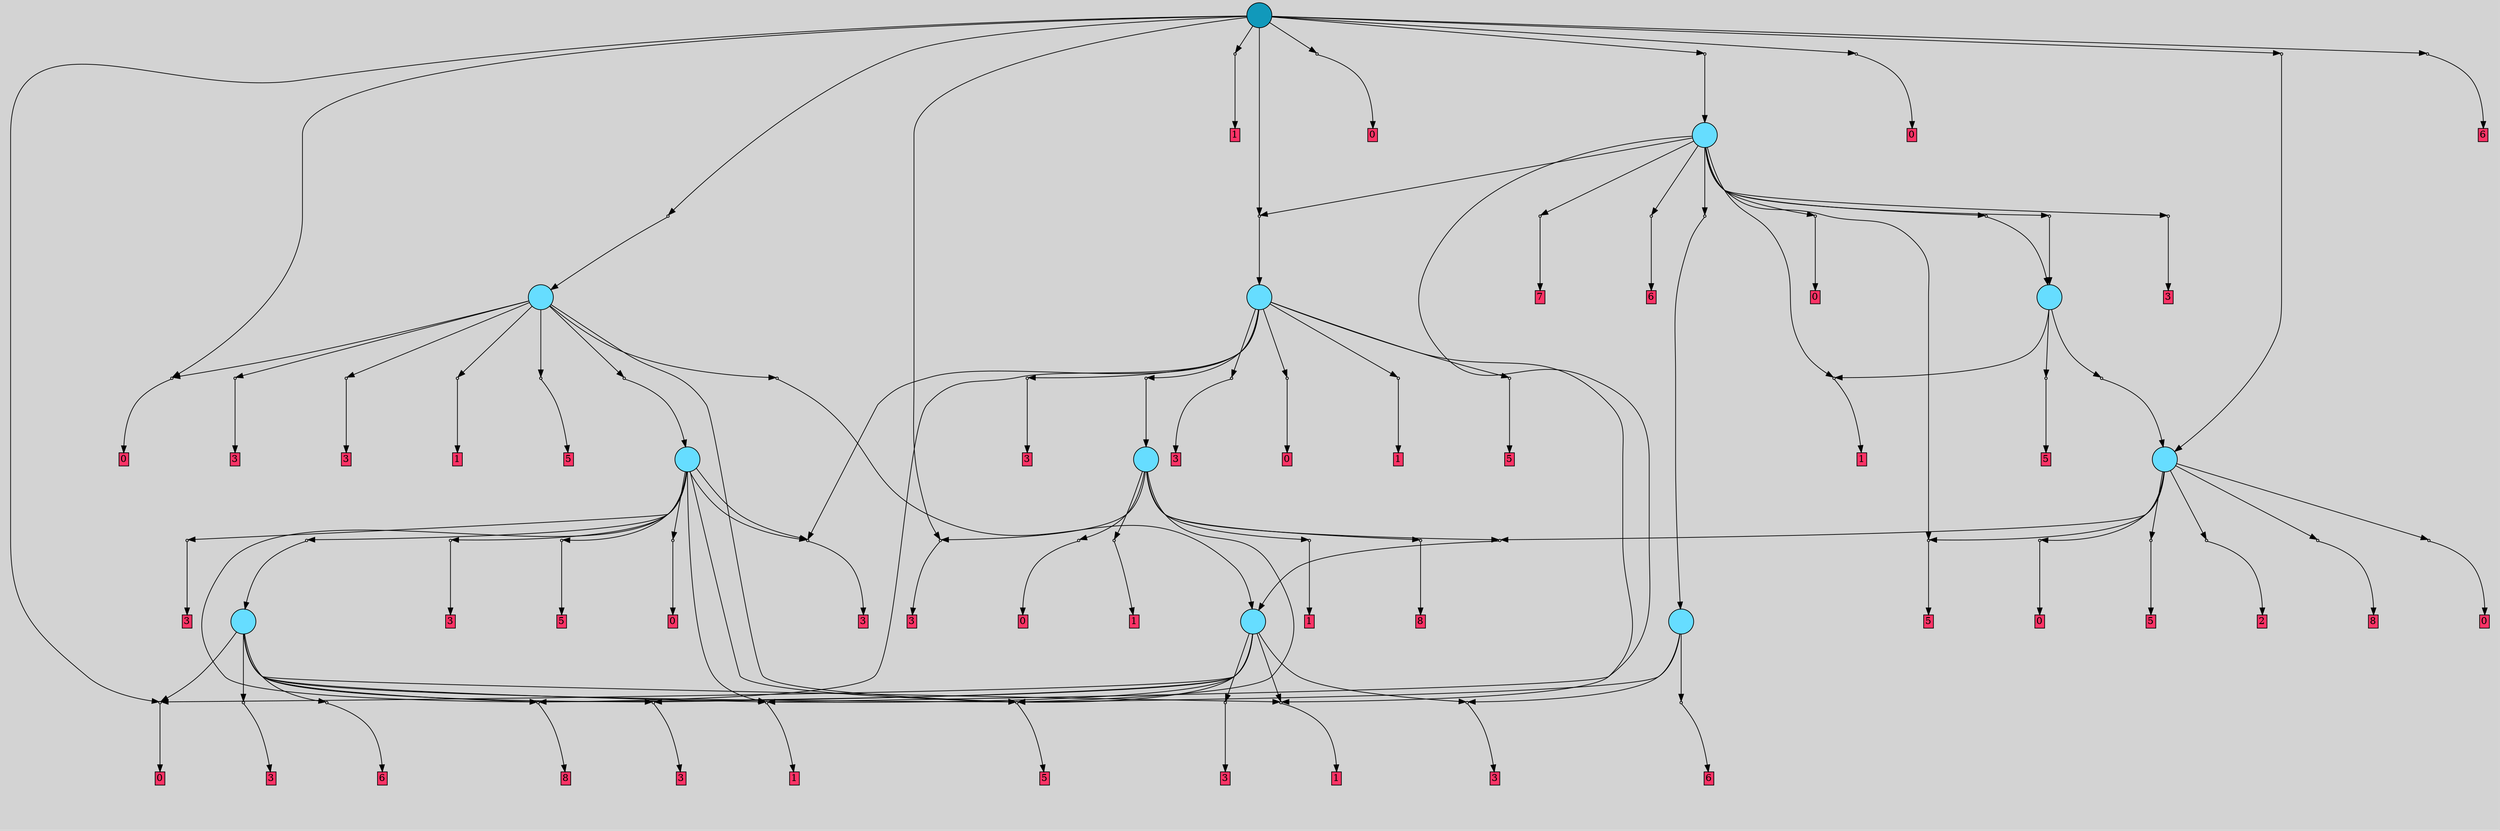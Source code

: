 // File exported with GEGELATI v1.3.1
// On the 2024-07-07 00:01:29
// With the MARL::MarlTPGGraphDotExporter
digraph{
	graph[pad = "0.212, 0.055" bgcolor = lightgray]
	node[shape=circle style = filled label = ""]
		T48 [fillcolor="#66ddff"]
		T182 [fillcolor="#66ddff"]
		T193 [fillcolor="#66ddff"]
		T303 [fillcolor="#66ddff"]
		T318 [fillcolor="#66ddff"]
		T428 [fillcolor="#66ddff"]
		T434 [fillcolor="#66ddff"]
		T441 [fillcolor="#66ddff"]
		T472 [fillcolor="#66ddff"]
		T534 [fillcolor="#66ddff"]
		T704 [fillcolor="#1199bb"]
		P10424 [fillcolor="#cccccc" shape=point] //
		I10424 [shape=box style=invis label="0|6&3|1#1|4&#92;n3|0&1|7#1|5&#92;n8|3&1|2#2|6&#92;n2|1&2|3#1|3&#92;n0|3&0|6#3|3&#92;n3|2&1|1#1|0&#92;n"]
		P10424 -> I10424[style=invis]
		A7398 [fillcolor="#ff3366" shape=box margin=0.03 width=0 height=0 label="6"]
		T48 -> P10424 -> A7398
		P10425 [fillcolor="#cccccc" shape=point] //
		I10425 [shape=box style=invis label="0|7&1|6#2|1&#92;n0|2&3|2#2|3&#92;n"]
		P10425 -> I10425[style=invis]
		A7399 [fillcolor="#ff3366" shape=box margin=0.03 width=0 height=0 label="3"]
		T48 -> P10425 -> A7399
		P10426 [fillcolor="#cccccc" shape=point] //
		I10426 [shape=box style=invis label="0|0&0|3#2|2&#92;n"]
		P10426 -> I10426[style=invis]
		A7400 [fillcolor="#ff3366" shape=box margin=0.03 width=0 height=0 label="5"]
		T48 -> P10426 -> A7400
		P10427 [fillcolor="#cccccc" shape=point] //
		I10427 [shape=box style=invis label="5|2&4|4#2|3&#92;n6|4&0|7#4|1&#92;n0|3&0|1#2|1&#92;n5|7&1|1#4|0&#92;n5|7&1|2#4|7&#92;n8|0&0|3#1|5&#92;n8|7&4|7#0|2&#92;n0|2&3|0#0|2&#92;n0|3&2|3#2|7&#92;n"]
		P10427 -> I10427[style=invis]
		A7401 [fillcolor="#ff3366" shape=box margin=0.03 width=0 height=0 label="1"]
		T182 -> P10427 -> A7401
		T182 -> P10426
		P10428 [fillcolor="#cccccc" shape=point] //
		I10428 [shape=box style=invis label="1|2&1|7#4|5&#92;n4|3&2|1#4|1&#92;n1|4&2|2#4|4&#92;n5|0&2|4#0|4&#92;n"]
		P10428 -> I10428[style=invis]
		A7402 [fillcolor="#ff3366" shape=box margin=0.03 width=0 height=0 label="3"]
		T182 -> P10428 -> A7402
		P10429 [fillcolor="#cccccc" shape=point] //
		I10429 [shape=box style=invis label="2|0&4|5#2|0&#92;n"]
		P10429 -> I10429[style=invis]
		A7403 [fillcolor="#ff3366" shape=box margin=0.03 width=0 height=0 label="8"]
		T182 -> P10429 -> A7403
		P10430 [fillcolor="#cccccc" shape=point] //
		I10430 [shape=box style=invis label="5|5&0|4#1|5&#92;n0|0&0|4#2|3&#92;n"]
		P10430 -> I10430[style=invis]
		A7404 [fillcolor="#ff3366" shape=box margin=0.03 width=0 height=0 label="3"]
		T182 -> P10430 -> A7404
		P10431 [fillcolor="#cccccc" shape=point] //
		I10431 [shape=box style=invis label="5|7&1|1#4|0&#92;n6|4&0|7#4|1&#92;n0|3&0|1#2|1&#92;n5|2&4|4#2|3&#92;n5|7&1|2#4|6&#92;n8|0&0|3#1|5&#92;n8|7&4|7#0|2&#92;n0|2&3|0#0|2&#92;n0|3&2|3#2|7&#92;n"]
		P10431 -> I10431[style=invis]
		A7405 [fillcolor="#ff3366" shape=box margin=0.03 width=0 height=0 label="1"]
		T182 -> P10431 -> A7405
		P10432 [fillcolor="#cccccc" shape=point] //
		I10432 [shape=box style=invis label="3|0&2|1#4|7&#92;n0|2&4|4#4|3&#92;n7|5&2|3#4|7&#92;n6|4&2|2#4|1&#92;n0|2&0|1#3|6&#92;n1|7&2|3#1|4&#92;n"]
		P10432 -> I10432[style=invis]
		A7406 [fillcolor="#ff3366" shape=box margin=0.03 width=0 height=0 label="0"]
		T182 -> P10432 -> A7406
		P10433 [fillcolor="#cccccc" shape=point] //
		I10433 [shape=box style=invis label="3|2&1|3#1|0&#92;n3|0&1|7#1|5&#92;n8|3&1|2#2|6&#92;n2|1&2|3#1|3&#92;n0|3&0|6#3|3&#92;n0|6&3|1#1|4&#92;n"]
		P10433 -> I10433[style=invis]
		A7407 [fillcolor="#ff3366" shape=box margin=0.03 width=0 height=0 label="6"]
		T182 -> P10433 -> A7407
		T193 -> P10427
		T193 -> P10426
		T193 -> P10428
		T193 -> P10429
		P10434 [fillcolor="#cccccc" shape=point] //
		I10434 [shape=box style=invis label="0|0&0|4#2|7&#92;n"]
		P10434 -> I10434[style=invis]
		A7408 [fillcolor="#ff3366" shape=box margin=0.03 width=0 height=0 label="3"]
		T193 -> P10434 -> A7408
		T193 -> P10431
		T193 -> P10432
		T193 -> P10425
		P10435 [fillcolor="#cccccc" shape=point] //
		I10435 [shape=box style=invis label="5|4&4|0#2|2&#92;n0|0&0|3#2|5&#92;n"]
		P10435 -> I10435[style=invis]
		A7409 [fillcolor="#ff3366" shape=box margin=0.03 width=0 height=0 label="5"]
		T303 -> P10435 -> A7409
		P10436 [fillcolor="#cccccc" shape=point] //
		I10436 [shape=box style=invis label="4|0&3|6#2|0&#92;n4|6&1|7#0|5&#92;n1|5&4|6#0|2&#92;n7|6&2|5#4|4&#92;n"]
		P10436 -> I10436[style=invis]
		A7410 [fillcolor="#ff3366" shape=box margin=0.03 width=0 height=0 label="8"]
		T303 -> P10436 -> A7410
		P10437 [fillcolor="#cccccc" shape=point] //
		I10437 [shape=box style=invis label="8|7&4|7#2|2&#92;n1|0&4|0#0|0&#92;n8|6&0|3#4|5&#92;n1|7&1|2#4|0&#92;n2|6&4|2#0|4&#92;n0|3&0|1#2|1&#92;n4|6&4|7#0|1&#92;n0|2&3|0#0|2&#92;n"]
		P10437 -> I10437[style=invis]
		T303 -> P10437 -> T193
		P10438 [fillcolor="#cccccc" shape=point] //
		I10438 [shape=box style=invis label="1|7&2|3#1|4&#92;n0|2&4|4#4|0&#92;n0|2&0|1#3|6&#92;n3|3&2|1#4|7&#92;n0|6&1|0#4|4&#92;n4|0&1|3#2|3&#92;n4|1&0|3#0|7&#92;n1|5&1|7#4|6&#92;n6|4&2|2#4|1&#92;n"]
		P10438 -> I10438[style=invis]
		A7411 [fillcolor="#ff3366" shape=box margin=0.03 width=0 height=0 label="0"]
		T303 -> P10438 -> A7411
		P10439 [fillcolor="#cccccc" shape=point] //
		I10439 [shape=box style=invis label="1|7&2|3#1|4&#92;n0|2&4|4#4|0&#92;n7|5&1|7#2|4&#92;n0|2&0|1#3|6&#92;n3|3&2|1#4|7&#92;n4|0&2|3#2|3&#92;n6|4&2|2#4|1&#92;n1|5&1|7#4|6&#92;n4|1&0|3#0|7&#92;n"]
		P10439 -> I10439[style=invis]
		A7412 [fillcolor="#ff3366" shape=box margin=0.03 width=0 height=0 label="0"]
		T303 -> P10439 -> A7412
		P10440 [fillcolor="#cccccc" shape=point] //
		I10440 [shape=box style=invis label="6|7&2|3#4|0&#92;n6|4&1|3#4|7&#92;n"]
		P10440 -> I10440[style=invis]
		A7413 [fillcolor="#ff3366" shape=box margin=0.03 width=0 height=0 label="5"]
		T303 -> P10440 -> A7413
		P10441 [fillcolor="#cccccc" shape=point] //
		I10441 [shape=box style=invis label="8|1&2|2#0|5&#92;n3|0&1|6#3|4&#92;n"]
		P10441 -> I10441[style=invis]
		A7414 [fillcolor="#ff3366" shape=box margin=0.03 width=0 height=0 label="2"]
		T303 -> P10441 -> A7414
		P10442 [fillcolor="#cccccc" shape=point] //
		I10442 [shape=box style=invis label="4|0&4|6#4|2&#92;n"]
		P10442 -> I10442[style=invis]
		A7415 [fillcolor="#ff3366" shape=box margin=0.03 width=0 height=0 label="3"]
		T318 -> P10442 -> A7415
		T318 -> P10437
		P10443 [fillcolor="#cccccc" shape=point] //
		I10443 [shape=box style=invis label="2|0&3|4#2|0&#92;n0|2&0|4#4|0&#92;n0|2&0|1#3|0&#92;n4|0&1|3#2|3&#92;n4|1&0|3#0|7&#92;n3|3&2|1#4|7&#92;n0|6&1|0#4|2&#92;n1|5&1|7#4|6&#92;n5|7&3|4#3|6&#92;n6|4&2|2#4|1&#92;n"]
		P10443 -> I10443[style=invis]
		A7416 [fillcolor="#ff3366" shape=box margin=0.03 width=0 height=0 label="0"]
		T318 -> P10443 -> A7416
		P10444 [fillcolor="#cccccc" shape=point] //
		I10444 [shape=box style=invis label="5|2&4|4#2|3&#92;n6|4&0|7#4|1&#92;n3|6&0|7#2|6&#92;n0|3&0|1#2|1&#92;n1|7&1|1#4|0&#92;n5|7&1|2#2|7&#92;n0|2&3|0#0|2&#92;n8|7&4|7#0|2&#92;n0|4&2|3#3|3&#92;n"]
		P10444 -> I10444[style=invis]
		A7417 [fillcolor="#ff3366" shape=box margin=0.03 width=0 height=0 label="1"]
		T318 -> P10444 -> A7417
		T318 -> P10426
		P10445 [fillcolor="#cccccc" shape=point] //
		I10445 [shape=box style=invis label="5|2&4|4#2|3&#92;n5|7&1|2#4|7&#92;n5|5&1|1#4|0&#92;n6|4&3|7#4|1&#92;n0|2&3|0#0|2&#92;n8|7&4|7#0|2&#92;n8|0&0|3#1|5&#92;n0|3&2|3#2|7&#92;n"]
		P10445 -> I10445[style=invis]
		A7418 [fillcolor="#ff3366" shape=box margin=0.03 width=0 height=0 label="1"]
		T318 -> P10445 -> A7418
		P10446 [fillcolor="#cccccc" shape=point] //
		I10446 [shape=box style=invis label="2|0&4|5#2|0&#92;n3|0&3|5#1|7&#92;n3|2&1|7#4|4&#92;n"]
		P10446 -> I10446[style=invis]
		A7419 [fillcolor="#ff3366" shape=box margin=0.03 width=0 height=0 label="8"]
		T318 -> P10446 -> A7419
		P10447 [fillcolor="#cccccc" shape=point] //
		I10447 [shape=box style=invis label="0|2&3|0#0|2&#92;n6|1&0|7#4|1&#92;n0|3&0|1#2|1&#92;n5|0&1|2#4|7&#92;n5|7&1|1#4|0&#92;n8|7&4|7#0|2&#92;n5|2&4|4#2|3&#92;n0|3&2|3#2|7&#92;n"]
		P10447 -> I10447[style=invis]
		T428 -> P10447 -> T318
		P10448 [fillcolor="#cccccc" shape=point] //
		I10448 [shape=box style=invis label="0|0&0|4#2|5&#92;n"]
		P10448 -> I10448[style=invis]
		A7420 [fillcolor="#ff3366" shape=box margin=0.03 width=0 height=0 label="3"]
		T428 -> P10448 -> A7420
		T428 -> P10431
		P10449 [fillcolor="#cccccc" shape=point] //
		I10449 [shape=box style=invis label="3|0&4|1#2|7&#92;n6|4&2|2#4|1&#92;n1|7&2|3#1|4&#92;n7|5&2|3#4|7&#92;n6|7&4|6#4|3&#92;n"]
		P10449 -> I10449[style=invis]
		A7421 [fillcolor="#ff3366" shape=box margin=0.03 width=0 height=0 label="0"]
		T428 -> P10449 -> A7421
		P10450 [fillcolor="#cccccc" shape=point] //
		I10450 [shape=box style=invis label="7|0&3|6#1|6&#92;n2|7&4|4#1|5&#92;n"]
		P10450 -> I10450[style=invis]
		A7422 [fillcolor="#ff3366" shape=box margin=0.03 width=0 height=0 label="3"]
		T428 -> P10450 -> A7422
		T428 -> P10429
		P10451 [fillcolor="#cccccc" shape=point] //
		I10451 [shape=box style=invis label="2|3&3|7#1|4&#92;n6|0&0|4#1|5&#92;n3|1&3|4#2|3&#92;n0|0&3|1#4|6&#92;n"]
		P10451 -> I10451[style=invis]
		A7423 [fillcolor="#ff3366" shape=box margin=0.03 width=0 height=0 label="1"]
		T428 -> P10451 -> A7423
		P10452 [fillcolor="#cccccc" shape=point] //
		I10452 [shape=box style=invis label="0|0&0|3#2|5&#92;n5|4&4|3#2|2&#92;n"]
		P10452 -> I10452[style=invis]
		A7424 [fillcolor="#ff3366" shape=box margin=0.03 width=0 height=0 label="5"]
		T428 -> P10452 -> A7424
		P10453 [fillcolor="#cccccc" shape=point] //
		I10453 [shape=box style=invis label="7|0&4|6#1|6&#92;n"]
		P10453 -> I10453[style=invis]
		A7425 [fillcolor="#ff3366" shape=box margin=0.03 width=0 height=0 label="3"]
		T428 -> P10453 -> A7425
		P10454 [fillcolor="#cccccc" shape=point] //
		I10454 [shape=box style=invis label="0|0&0|3#2|5&#92;n5|4&4|0#0|2&#92;n"]
		P10454 -> I10454[style=invis]
		A7426 [fillcolor="#ff3366" shape=box margin=0.03 width=0 height=0 label="5"]
		T434 -> P10454 -> A7426
		P10455 [fillcolor="#cccccc" shape=point] //
		I10455 [shape=box style=invis label="7|1&4|4#2|3&#92;n5|2&4|4#2|3&#92;n8|0&0|6#1|5&#92;n3|2&4|1#0|0&#92;n5|7&1|2#4|7&#92;n6|6&4|3#0|4&#92;n6|4&0|3#4|3&#92;n6|4&0|7#4|1&#92;n3|6&4|7#0|2&#92;n6|7&1|1#4|0&#92;n"]
		P10455 -> I10455[style=invis]
		T434 -> P10455 -> T303
		P10456 [fillcolor="#cccccc" shape=point] //
		I10456 [shape=box style=invis label="5|2&4|4#2|3&#92;n6|4&0|7#4|2&#92;n0|1&0|1#2|1&#92;n5|7&1|1#4|0&#92;n0|2&3|0#0|2&#92;n5|7&1|2#2|7&#92;n0|3&2|3#2|7&#92;n8|7&4|7#0|2&#92;n0|4&2|3#3|3&#92;n7|0&0|0#0|0&#92;n"]
		P10456 -> I10456[style=invis]
		A7427 [fillcolor="#ff3366" shape=box margin=0.03 width=0 height=0 label="1"]
		T434 -> P10456 -> A7427
		T441 -> P10427
		P10457 [fillcolor="#cccccc" shape=point] //
		I10457 [shape=box style=invis label="5|1&2|4#1|2&#92;n4|3&2|3#4|1&#92;n1|2&1|7#4|5&#92;n1|4&2|2#4|4&#92;n5|0&2|4#0|4&#92;n"]
		P10457 -> I10457[style=invis]
		A7428 [fillcolor="#ff3366" shape=box margin=0.03 width=0 height=0 label="3"]
		T441 -> P10457 -> A7428
		P10458 [fillcolor="#cccccc" shape=point] //
		I10458 [shape=box style=invis label="4|1&1|5#3|7&#92;n2|1&4|0#1|6&#92;n7|1&3|7#2|4&#92;n3|0&4|4#2|7&#92;n"]
		P10458 -> I10458[style=invis]
		A7429 [fillcolor="#ff3366" shape=box margin=0.03 width=0 height=0 label="0"]
		T441 -> P10458 -> A7429
		T441 -> P10450
		T441 -> P10429
		P10459 [fillcolor="#cccccc" shape=point] //
		I10459 [shape=box style=invis label="1|0&0|2#2|0&#92;n0|1&0|6#2|0&#92;n7|3&3|5#2|5&#92;n"]
		P10459 -> I10459[style=invis]
		T441 -> P10459 -> T182
		P10460 [fillcolor="#cccccc" shape=point] //
		I10460 [shape=box style=invis label="5|6&2|0#0|4&#92;n7|0&2|1#2|1&#92;n5|4&3|1#4|1&#92;n4|7&3|4#0|1&#92;n"]
		P10460 -> I10460[style=invis]
		A7430 [fillcolor="#ff3366" shape=box margin=0.03 width=0 height=0 label="3"]
		T441 -> P10460 -> A7430
		T441 -> P10426
		T441 -> P10450
		P10461 [fillcolor="#cccccc" shape=point] //
		I10461 [shape=box style=invis label="5|0&4|6#0|7&#92;n6|3&3|4#4|1&#92;n"]
		P10461 -> I10461[style=invis]
		A7431 [fillcolor="#ff3366" shape=box margin=0.03 width=0 height=0 label="5"]
		T441 -> P10461 -> A7431
		P10462 [fillcolor="#cccccc" shape=point] //
		I10462 [shape=box style=invis label="3|2&0|7#4|6&#92;n8|7&4|0#2|2&#92;n0|2&3|0#0|2&#92;n1|7&1|2#4|0&#92;n8|2&0|3#4|5&#92;n0|3&0|1#2|1&#92;n4|6&4|7#0|1&#92;n1|0&4|0#0|0&#92;n"]
		P10462 -> I10462[style=invis]
		T472 -> P10462 -> T441
		P10463 [fillcolor="#cccccc" shape=point] //
		I10463 [shape=box style=invis label="3|3&2|1#4|7&#92;n0|0&0|1#3|6&#92;n0|2&4|4#4|0&#92;n0|6&1|0#4|4&#92;n4|0&1|3#2|3&#92;n4|1&0|3#0|7&#92;n1|5&1|7#4|6&#92;n6|4&2|2#4|1&#92;n"]
		P10463 -> I10463[style=invis]
		A7432 [fillcolor="#ff3366" shape=box margin=0.03 width=0 height=0 label="0"]
		T472 -> P10463 -> A7432
		T472 -> P10426
		P10464 [fillcolor="#cccccc" shape=point] //
		I10464 [shape=box style=invis label="5|7&1|1#3|0&#92;n8|7&4|7#1|5&#92;n7|0&0|3#1|5&#92;n0|2&3|0#0|2&#92;n8|7&4|0#0|2&#92;n3|2&4|4#2|3&#92;n"]
		P10464 -> I10464[style=invis]
		A7433 [fillcolor="#ff3366" shape=box margin=0.03 width=0 height=0 label="1"]
		T472 -> P10464 -> A7433
		P10465 [fillcolor="#cccccc" shape=point] //
		I10465 [shape=box style=invis label="1|7&1|6#4|3&#92;n3|0&0|0#2|0&#92;n3|6&1|7#3|7&#92;n4|0&0|7#1|4&#92;n2|2&0|3#0|6&#92;n6|0&4|5#3|6&#92;n8|5&3|0#1|4&#92;n1|0&2|4#3|7&#92;n0|5&4|5#1|4&#92;n1|6&4|1#0|4&#92;n"]
		P10465 -> I10465[style=invis]
		A7434 [fillcolor="#ff3366" shape=box margin=0.03 width=0 height=0 label="3"]
		T472 -> P10465 -> A7434
		P10466 [fillcolor="#cccccc" shape=point] //
		I10466 [shape=box style=invis label="7|0&2|2#4|4&#92;n6|1&2|0#3|2&#92;n3|7&4|4#4|6&#92;n0|2&4|7#4|4&#92;n6|5&2|6#4|6&#92;n4|2&1|1#4|6&#92;n"]
		P10466 -> I10466[style=invis]
		A7435 [fillcolor="#ff3366" shape=box margin=0.03 width=0 height=0 label="3"]
		T472 -> P10466 -> A7435
		P10467 [fillcolor="#cccccc" shape=point] //
		I10467 [shape=box style=invis label="8|7&4|3#2|2&#92;n8|6&0|3#4|5&#92;n4|6&4|7#0|1&#92;n1|7&1|2#4|0&#92;n2|6&4|2#0|4&#92;n0|3&0|1#2|1&#92;n3|0&1|1#3|4&#92;n0|2&3|0#0|2&#92;n"]
		P10467 -> I10467[style=invis]
		T472 -> P10467 -> T193
		P10468 [fillcolor="#cccccc" shape=point] //
		I10468 [shape=box style=invis label="2|1&1|7#4|0&#92;n0|0&4|6#2|2&#92;n"]
		P10468 -> I10468[style=invis]
		A7436 [fillcolor="#ff3366" shape=box margin=0.03 width=0 height=0 label="5"]
		T472 -> P10468 -> A7436
		P10469 [fillcolor="#cccccc" shape=point] //
		I10469 [shape=box style=invis label="1|2&1|2#4|0&#92;n1|7&2|7#2|0&#92;n2|5&2|1#3|2&#92;n0|3&0|1#2|1&#92;n1|0&4|0#0|0&#92;n2|1&2|0#3|5&#92;n4|6&1|0#4|3&#92;n"]
		P10469 -> I10469[style=invis]
		T534 -> P10469 -> T434
		P10470 [fillcolor="#cccccc" shape=point] //
		I10470 [shape=box style=invis label="4|2&1|0#2|5&#92;n5|4&3|3#4|2&#92;n"]
		P10470 -> I10470[style=invis]
		A7437 [fillcolor="#ff3366" shape=box margin=0.03 width=0 height=0 label="7"]
		T534 -> P10470 -> A7437
		P10471 [fillcolor="#cccccc" shape=point] //
		I10471 [shape=box style=invis label="8|7&4|7#2|2&#92;n4|3&3|7#4|5&#92;n0|2&3|0#0|2&#92;n0|3&0|1#2|1&#92;n1|0&4|0#0|0&#92;n4|1&2|7#0|1&#92;n2|6&0|3#4|5&#92;n"]
		P10471 -> I10471[style=invis]
		T534 -> P10471 -> T428
		P10472 [fillcolor="#cccccc" shape=point] //
		I10472 [shape=box style=invis label="0|6&3|1#1|4&#92;n3|2&1|3#2|0&#92;n5|7&3|3#2|2&#92;n2|1&2|3#1|3&#92;n0|3&0|6#3|3&#92;n1|2&1|0#3|2&#92;n3|0&1|7#1|5&#92;n"]
		P10472 -> I10472[style=invis]
		A7438 [fillcolor="#ff3366" shape=box margin=0.03 width=0 height=0 label="6"]
		T534 -> P10472 -> A7438
		P10473 [fillcolor="#cccccc" shape=point] //
		I10473 [shape=box style=invis label="2|0&3|7#0|0&#92;n2|3&1|3#1|2&#92;n4|6&2|3#3|0&#92;n2|0&3|7#2|6&#92;n3|3&2|1#4|7&#92;n0|2&3|4#4|0&#92;n6|0&2|2#4|1&#92;n4|1&0|3#0|6&#92;n1|2&1|7#4|2&#92;n5|7&3|4#3|6&#92;n"]
		P10473 -> I10473[style=invis]
		A7439 [fillcolor="#ff3366" shape=box margin=0.03 width=0 height=0 label="0"]
		T534 -> P10473 -> A7439
		P10474 [fillcolor="#cccccc" shape=point] //
		I10474 [shape=box style=invis label="1|2&1|2#4|0&#92;n8|6&0|3#4|5&#92;n2|0&2|0#3|5&#92;n0|3&0|1#2|1&#92;n1|0&4|0#0|0&#92;n1|1&2|3#0|3&#92;n1|7&2|7#2|0&#92;n"]
		P10474 -> I10474[style=invis]
		T534 -> P10474 -> T434
		P10475 [fillcolor="#cccccc" shape=point] //
		I10475 [shape=box style=invis label="1|7&2|3#1|4&#92;n8|7&0|2#0|0&#92;n0|2&4|4#4|0&#92;n0|2&0|1#3|6&#92;n3|3&2|1#4|7&#92;n0|6&1|0#2|4&#92;n6|4&2|2#4|1&#92;n4|1&0|3#0|7&#92;n1|5&1|7#4|6&#92;n4|0&1|3#2|3&#92;n"]
		P10475 -> I10475[style=invis]
		T534 -> P10475 -> T48
		P10476 [fillcolor="#cccccc" shape=point] //
		I10476 [shape=box style=invis label="7|0&2|1#2|1&#92;n1|4&2|2#4|4&#92;n5|6&2|4#0|4&#92;n5|4&3|1#4|1&#92;n4|7&3|4#0|1&#92;n"]
		P10476 -> I10476[style=invis]
		A7440 [fillcolor="#ff3366" shape=box margin=0.03 width=0 height=0 label="3"]
		T534 -> P10476 -> A7440
		T534 -> P10427
		T534 -> P10435
		T534 -> P10456
		P10477 [fillcolor="#cccccc" shape=point] //
		I10477 [shape=box style=invis label="0|6&1|4#0|4&#92;n0|2&2|3#2|7&#92;n8|6&2|0#1|3&#92;n7|2&3|6#0|2&#92;n0|5&2|6#4|4&#92;n1|0&4|6#4|1&#92;n6|1&1|2#2|4&#92;n2|0&0|6#3|4&#92;n1|1&4|6#2|4&#92;n4|3&2|2#0|0&#92;n"]
		P10477 -> I10477[style=invis]
		A7441 [fillcolor="#ff3366" shape=box margin=0.03 width=0 height=0 label="1"]
		T704 -> P10477 -> A7441
		P10478 [fillcolor="#cccccc" shape=point] //
		I10478 [shape=box style=invis label="8|7&0|0#2|0&#92;n5|2&3|5#3|1&#92;n2|0&4|7#4|0&#92;n5|3&4|0#2|2&#92;n6|5&3|7#4|2&#92;n7|1&4|1#2|7&#92;n4|7&2|3#3|4&#92;n7|7&2|1#2|4&#92;n"]
		P10478 -> I10478[style=invis]
		T704 -> P10478 -> T472
		P10479 [fillcolor="#cccccc" shape=point] //
		I10479 [shape=box style=invis label="0|2&4|4#4|2&#92;n4|1&0|3#0|7&#92;n3|3&4|1#4|7&#92;n4|0&1|3#4|3&#92;n"]
		P10479 -> I10479[style=invis]
		A7442 [fillcolor="#ff3366" shape=box margin=0.03 width=0 height=0 label="0"]
		T704 -> P10479 -> A7442
		P10480 [fillcolor="#cccccc" shape=point] //
		I10480 [shape=box style=invis label="2|6&0|3#1|7&#92;n2|0&1|1#1|1&#92;n0|3&0|6#3|6&#92;n8|7&2|5#0|2&#92;n6|5&3|5#4|1&#92;n4|3&0|7#0|4&#92;n"]
		P10480 -> I10480[style=invis]
		T704 -> P10480 -> T534
		P10481 [fillcolor="#cccccc" shape=point] //
		I10481 [shape=box style=invis label="1|2&2|1#2|7&#92;n0|2&4|4#4|0&#92;n0|2&0|1#3|6&#92;n3|3&2|1#4|7&#92;n0|6&1|0#4|4&#92;n4|0&1|3#2|3&#92;n1|7&2|3#1|4&#92;n4|1&3|3#0|7&#92;n1|5&1|7#4|6&#92;n6|4&2|2#4|1&#92;n"]
		P10481 -> I10481[style=invis]
		A7443 [fillcolor="#ff3366" shape=box margin=0.03 width=0 height=0 label="0"]
		T704 -> P10481 -> A7443
		P10482 [fillcolor="#cccccc" shape=point] //
		I10482 [shape=box style=invis label="7|1&4|4#2|3&#92;n5|2&4|4#2|3&#92;n3|6&3|7#0|2&#92;n3|2&4|1#0|0&#92;n5|7&1|2#4|7&#92;n8|0&0|6#1|5&#92;n6|2&0|3#4|3&#92;n6|6&4|3#0|4&#92;n6|7&1|1#4|0&#92;n"]
		P10482 -> I10482[style=invis]
		T704 -> P10482 -> T303
		P10483 [fillcolor="#cccccc" shape=point] //
		I10483 [shape=box style=invis label="3|0&1|7#1|5&#92;n6|4&0|1#2|2&#92;n1|0&3|1#2|6&#92;n0|4&0|6#3|3&#92;n"]
		P10483 -> I10483[style=invis]
		A7444 [fillcolor="#ff3366" shape=box margin=0.03 width=0 height=0 label="6"]
		T704 -> P10483 -> A7444
		T704 -> P10442
		T704 -> P10471
		T704 -> P10463
		T704 -> P10432
		{ rank= same T704 }
}
